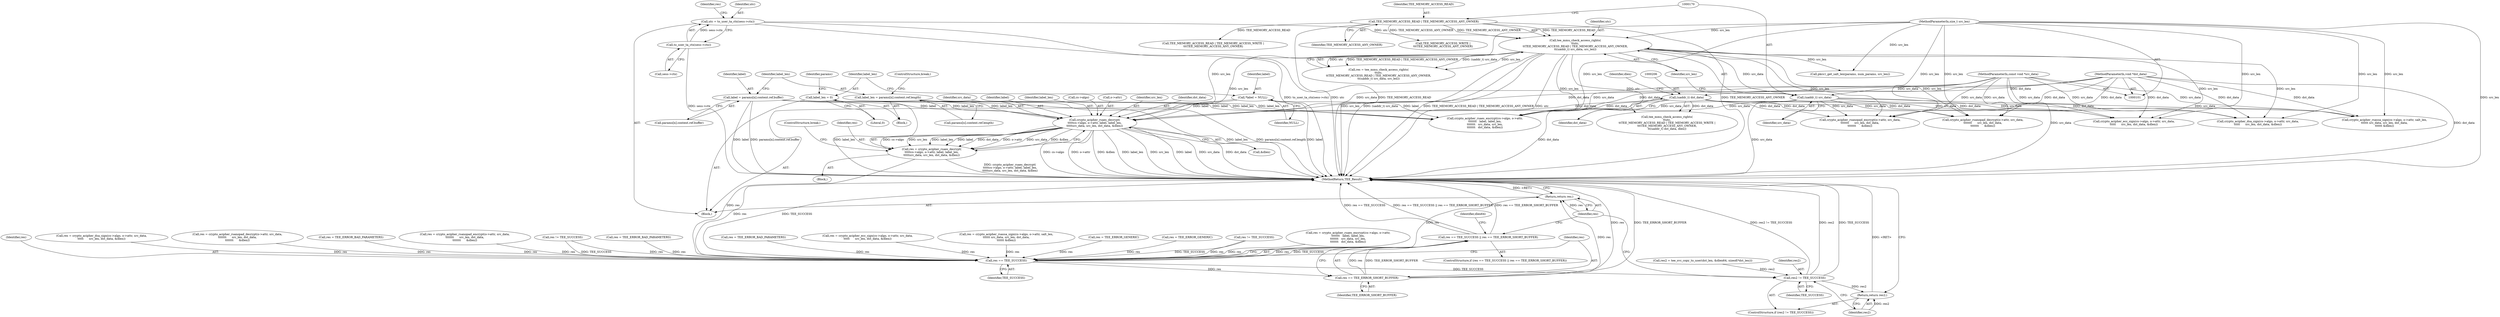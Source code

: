 digraph "0_optee_os_70697bf3c5dc3d201341b01a1a8e5bc6d2fb48f8@API" {
"1000408" [label="(Call,crypto_acipher_rsaes_decrypt(\n\t\t\t\t\tcs->algo, o->attr, label, label_len,\n\t\t\t\t\tsrc_data, src_len, dst_data, &dlen))"];
"1000352" [label="(Call,label = params[n].content.ref.buffer)"];
"1000117" [label="(Call,*label = NULL)"];
"1000363" [label="(Call,label_len = params[n].content.ref.length)"];
"1000121" [label="(Call,label_len = 0)"];
"1000169" [label="(Call,(uaddr_t) src_data)"];
"1000105" [label="(MethodParameterIn,const void *src_data)"];
"1000164" [label="(Call,tee_mmu_check_access_rights(\n\t\tutc,\n\t\tTEE_MEMORY_ACCESS_READ | TEE_MEMORY_ACCESS_ANY_OWNER,\n\t\t(uaddr_t) src_data, src_len))"];
"1000142" [label="(Call,utc = to_user_ta_ctx(sess->ctx))"];
"1000144" [label="(Call,to_user_ta_ctx(sess->ctx))"];
"1000166" [label="(Call,TEE_MEMORY_ACCESS_READ | TEE_MEMORY_ACCESS_ANY_OWNER)"];
"1000106" [label="(MethodParameterIn,size_t src_len)"];
"1000205" [label="(Call,(uaddr_t) dst_data)"];
"1000107" [label="(MethodParameterIn,void *dst_data)"];
"1000406" [label="(Call,res = crypto_acipher_rsaes_decrypt(\n\t\t\t\t\tcs->algo, o->attr, label, label_len,\n\t\t\t\t\tsrc_data, src_len, dst_data, &dlen))"];
"1000521" [label="(Call,res == TEE_SUCCESS)"];
"1000520" [label="(Call,res == TEE_SUCCESS || res == TEE_ERROR_SHORT_BUFFER)"];
"1000524" [label="(Call,res == TEE_ERROR_SHORT_BUFFER)"];
"1000547" [label="(Return,return res;)"];
"1000542" [label="(Call,res2 != TEE_SUCCESS)"];
"1000545" [label="(Return,return res2;)"];
"1000123" [label="(Literal,0)"];
"1000167" [label="(Identifier,TEE_MEMORY_ACCESS_READ)"];
"1000512" [label="(Call,res = TEE_ERROR_BAD_PARAMETERS)"];
"1000169" [label="(Call,(uaddr_t) src_data)"];
"1000168" [label="(Identifier,TEE_MEMORY_ACCESS_ANY_OWNER)"];
"1000532" [label="(Call,res2 = tee_svc_copy_to_user(dst_len, &dlen64, sizeof(*dst_len)))"];
"1000143" [label="(Identifier,utc)"];
"1000496" [label="(Call,res = crypto_acipher_ecc_sign(cs->algo, o->attr, src_data,\n\t\t\t\t\t      src_len, dst_data, &dlen))"];
"1000162" [label="(Call,res = tee_mmu_check_access_rights(\n\t\tutc,\n\t\tTEE_MEMORY_ACCESS_READ | TEE_MEMORY_ACCESS_ANY_OWNER,\n\t\t(uaddr_t) src_data, src_len))"];
"1000457" [label="(Call,res = crypto_acipher_rsassa_sign(cs->algo, o->attr, salt_len,\n\t\t\t\t\t\t src_data, src_len, dst_data,\n\t\t\t\t\t\t &dlen))"];
"1000408" [label="(Call,crypto_acipher_rsaes_decrypt(\n\t\t\t\t\tcs->algo, o->attr, label, label_len,\n\t\t\t\t\tsrc_data, src_len, dst_data, &dlen))"];
"1000417" [label="(Identifier,src_data)"];
"1000351" [label="(Block,)"];
"1000547" [label="(Return,return res;)"];
"1000407" [label="(Identifier,res)"];
"1000406" [label="(Call,res = crypto_acipher_rsaes_decrypt(\n\t\t\t\t\tcs->algo, o->attr, label, label_len,\n\t\t\t\t\tsrc_data, src_len, dst_data, &dlen))"];
"1000144" [label="(Call,to_user_ta_ctx(sess->ctx))"];
"1000546" [label="(Identifier,res2)"];
"1000207" [label="(Identifier,dst_data)"];
"1000523" [label="(Identifier,TEE_SUCCESS)"];
"1000274" [label="(Call,res = TEE_ERROR_GENERIC)"];
"1000548" [label="(Identifier,res)"];
"1000323" [label="(Call,res = TEE_ERROR_GENERIC)"];
"1000117" [label="(Call,*label = NULL)"];
"1000427" [label="(ControlStructure,break;)"];
"1000106" [label="(MethodParameterIn,size_t src_len)"];
"1000171" [label="(Identifier,src_data)"];
"1000524" [label="(Call,res == TEE_ERROR_SHORT_BUFFER)"];
"1000520" [label="(Call,res == TEE_SUCCESS || res == TEE_ERROR_SHORT_BUFFER)"];
"1000128" [label="(Identifier,params)"];
"1000259" [label="(Call,res != TEE_SUCCESS)"];
"1000354" [label="(Call,params[n].content.ref.buffer)"];
"1000525" [label="(Identifier,res)"];
"1000415" [label="(Identifier,label)"];
"1000202" [label="(Call,TEE_MEMORY_ACCESS_WRITE |\n\t\t\tTEE_MEMORY_ACCESS_ANY_OWNER)"];
"1000382" [label="(Call,res = crypto_acipher_rsaes_encrypt(cs->algo, o->attr,\n\t\t\t\t\t\t\t   label, label_len,\n\t\t\t\t\t\t\t   src_data, src_len,\n\t\t\t\t\t\t\t   dst_data, &dlen))"];
"1000416" [label="(Identifier,label_len)"];
"1000119" [label="(Identifier,NULL)"];
"1000107" [label="(MethodParameterIn,void *dst_data)"];
"1000409" [label="(Call,cs->algo)"];
"1000208" [label="(Identifier,dlen)"];
"1000352" [label="(Call,label = params[n].content.ref.buffer)"];
"1000420" [label="(Call,&dlen)"];
"1000353" [label="(Identifier,label)"];
"1000522" [label="(Identifier,res)"];
"1000541" [label="(ControlStructure,if (res2 != TEE_SUCCESS))"];
"1000145" [label="(Call,sess->ctx)"];
"1000478" [label="(Call,crypto_acipher_dsa_sign(cs->algo, o->attr, src_data,\n\t\t\t\t\t      src_len, dst_data, &dlen))"];
"1000118" [label="(Identifier,label)"];
"1000374" [label="(ControlStructure,break;)"];
"1000453" [label="(Call,pkcs1_get_salt_len(params, num_params, src_len))"];
"1000476" [label="(Call,res = crypto_acipher_dsa_sign(cs->algo, o->attr, src_data,\n\t\t\t\t\t      src_len, dst_data, &dlen))"];
"1000166" [label="(Call,TEE_MEMORY_ACCESS_READ | TEE_MEMORY_ACCESS_ANY_OWNER)"];
"1000544" [label="(Identifier,TEE_SUCCESS)"];
"1000412" [label="(Call,o->attr)"];
"1000418" [label="(Identifier,src_len)"];
"1000521" [label="(Call,res == TEE_SUCCESS)"];
"1000109" [label="(Block,)"];
"1000543" [label="(Identifier,res2)"];
"1000122" [label="(Identifier,label_len)"];
"1000105" [label="(MethodParameterIn,const void *src_data)"];
"1000365" [label="(Call,params[n].content.ref.length)"];
"1000363" [label="(Call,label_len = params[n].content.ref.length)"];
"1000526" [label="(Identifier,TEE_ERROR_SHORT_BUFFER)"];
"1000164" [label="(Call,tee_mmu_check_access_rights(\n\t\tutc,\n\t\tTEE_MEMORY_ACCESS_READ | TEE_MEMORY_ACCESS_ANY_OWNER,\n\t\t(uaddr_t) src_data, src_len))"];
"1000205" [label="(Call,(uaddr_t) dst_data)"];
"1000310" [label="(Call,res = crypto_acipher_rsanopad_decrypt(o->attr, src_data,\n\t\t\t\t\t\t\t      src_len, dst_data,\n\t\t\t\t\t\t\t      &dlen))"];
"1000172" [label="(Identifier,src_len)"];
"1000364" [label="(Identifier,label_len)"];
"1000198" [label="(Call,tee_mmu_check_access_rights(\n\t\tutc,\n\t\tTEE_MEMORY_ACCESS_READ | TEE_MEMORY_ACCESS_WRITE |\n\t\t\tTEE_MEMORY_ACCESS_ANY_OWNER,\n\t\t(uaddr_t) dst_data, dlen))"];
"1000121" [label="(Call,label_len = 0)"];
"1000447" [label="(Call,res = TEE_ERROR_BAD_PARAMETERS)"];
"1000165" [label="(Identifier,utc)"];
"1000384" [label="(Call,crypto_acipher_rsaes_encrypt(cs->algo, o->attr,\n\t\t\t\t\t\t\t   label, label_len,\n\t\t\t\t\t\t\t   src_data, src_len,\n\t\t\t\t\t\t\t   dst_data, &dlen))"];
"1000405" [label="(Block,)"];
"1000549" [label="(MethodReturn,TEE_Result)"];
"1000498" [label="(Call,crypto_acipher_ecc_sign(cs->algo, o->attr, src_data,\n\t\t\t\t\t      src_len, dst_data, &dlen))"];
"1000530" [label="(Identifier,dlen64)"];
"1000200" [label="(Call,TEE_MEMORY_ACCESS_READ | TEE_MEMORY_ACCESS_WRITE |\n\t\t\tTEE_MEMORY_ACCESS_ANY_OWNER)"];
"1000545" [label="(Return,return res2;)"];
"1000419" [label="(Identifier,dst_data)"];
"1000519" [label="(ControlStructure,if (res == TEE_SUCCESS || res == TEE_ERROR_SHORT_BUFFER))"];
"1000459" [label="(Call,crypto_acipher_rsassa_sign(cs->algo, o->attr, salt_len,\n\t\t\t\t\t\t src_data, src_len, dst_data,\n\t\t\t\t\t\t &dlen))"];
"1000149" [label="(Identifier,res)"];
"1000542" [label="(Call,res2 != TEE_SUCCESS)"];
"1000291" [label="(Call,res = crypto_acipher_rsanopad_encrypt(o->attr, src_data,\n\t\t\t\t\t\t\t      src_len, dst_data,\n\t\t\t\t\t\t\t      &dlen))"];
"1000293" [label="(Call,crypto_acipher_rsanopad_encrypt(o->attr, src_data,\n\t\t\t\t\t\t\t      src_len, dst_data,\n\t\t\t\t\t\t\t      &dlen))"];
"1000245" [label="(Call,res != TEE_SUCCESS)"];
"1000142" [label="(Call,utc = to_user_ta_ctx(sess->ctx))"];
"1000312" [label="(Call,crypto_acipher_rsanopad_decrypt(o->attr, src_data,\n\t\t\t\t\t\t\t      src_len, dst_data,\n\t\t\t\t\t\t\t      &dlen))"];
"1000424" [label="(Call,res = TEE_ERROR_BAD_PARAMETERS)"];
"1000408" -> "1000406"  [label="AST: "];
"1000408" -> "1000420"  [label="CFG: "];
"1000409" -> "1000408"  [label="AST: "];
"1000412" -> "1000408"  [label="AST: "];
"1000415" -> "1000408"  [label="AST: "];
"1000416" -> "1000408"  [label="AST: "];
"1000417" -> "1000408"  [label="AST: "];
"1000418" -> "1000408"  [label="AST: "];
"1000419" -> "1000408"  [label="AST: "];
"1000420" -> "1000408"  [label="AST: "];
"1000406" -> "1000408"  [label="CFG: "];
"1000408" -> "1000549"  [label="DDG: cs->algo"];
"1000408" -> "1000549"  [label="DDG: o->attr"];
"1000408" -> "1000549"  [label="DDG: &dlen"];
"1000408" -> "1000549"  [label="DDG: label_len"];
"1000408" -> "1000549"  [label="DDG: src_len"];
"1000408" -> "1000549"  [label="DDG: label"];
"1000408" -> "1000549"  [label="DDG: src_data"];
"1000408" -> "1000549"  [label="DDG: dst_data"];
"1000408" -> "1000406"  [label="DDG: cs->algo"];
"1000408" -> "1000406"  [label="DDG: src_len"];
"1000408" -> "1000406"  [label="DDG: label_len"];
"1000408" -> "1000406"  [label="DDG: label"];
"1000408" -> "1000406"  [label="DDG: dst_data"];
"1000408" -> "1000406"  [label="DDG: o->attr"];
"1000408" -> "1000406"  [label="DDG: src_data"];
"1000408" -> "1000406"  [label="DDG: &dlen"];
"1000352" -> "1000408"  [label="DDG: label"];
"1000117" -> "1000408"  [label="DDG: label"];
"1000363" -> "1000408"  [label="DDG: label_len"];
"1000121" -> "1000408"  [label="DDG: label_len"];
"1000169" -> "1000408"  [label="DDG: src_data"];
"1000105" -> "1000408"  [label="DDG: src_data"];
"1000164" -> "1000408"  [label="DDG: src_len"];
"1000106" -> "1000408"  [label="DDG: src_len"];
"1000205" -> "1000408"  [label="DDG: dst_data"];
"1000107" -> "1000408"  [label="DDG: dst_data"];
"1000352" -> "1000351"  [label="AST: "];
"1000352" -> "1000354"  [label="CFG: "];
"1000353" -> "1000352"  [label="AST: "];
"1000354" -> "1000352"  [label="AST: "];
"1000364" -> "1000352"  [label="CFG: "];
"1000352" -> "1000549"  [label="DDG: label"];
"1000352" -> "1000549"  [label="DDG: params[n].content.ref.buffer"];
"1000352" -> "1000384"  [label="DDG: label"];
"1000117" -> "1000109"  [label="AST: "];
"1000117" -> "1000119"  [label="CFG: "];
"1000118" -> "1000117"  [label="AST: "];
"1000119" -> "1000117"  [label="AST: "];
"1000122" -> "1000117"  [label="CFG: "];
"1000117" -> "1000549"  [label="DDG: label"];
"1000117" -> "1000384"  [label="DDG: label"];
"1000363" -> "1000351"  [label="AST: "];
"1000363" -> "1000365"  [label="CFG: "];
"1000364" -> "1000363"  [label="AST: "];
"1000365" -> "1000363"  [label="AST: "];
"1000374" -> "1000363"  [label="CFG: "];
"1000363" -> "1000549"  [label="DDG: params[n].content.ref.length"];
"1000363" -> "1000549"  [label="DDG: label_len"];
"1000363" -> "1000384"  [label="DDG: label_len"];
"1000121" -> "1000109"  [label="AST: "];
"1000121" -> "1000123"  [label="CFG: "];
"1000122" -> "1000121"  [label="AST: "];
"1000123" -> "1000121"  [label="AST: "];
"1000128" -> "1000121"  [label="CFG: "];
"1000121" -> "1000549"  [label="DDG: label_len"];
"1000121" -> "1000384"  [label="DDG: label_len"];
"1000169" -> "1000164"  [label="AST: "];
"1000169" -> "1000171"  [label="CFG: "];
"1000170" -> "1000169"  [label="AST: "];
"1000171" -> "1000169"  [label="AST: "];
"1000172" -> "1000169"  [label="CFG: "];
"1000169" -> "1000549"  [label="DDG: src_data"];
"1000169" -> "1000164"  [label="DDG: src_data"];
"1000105" -> "1000169"  [label="DDG: src_data"];
"1000169" -> "1000293"  [label="DDG: src_data"];
"1000169" -> "1000312"  [label="DDG: src_data"];
"1000169" -> "1000384"  [label="DDG: src_data"];
"1000169" -> "1000459"  [label="DDG: src_data"];
"1000169" -> "1000478"  [label="DDG: src_data"];
"1000169" -> "1000498"  [label="DDG: src_data"];
"1000105" -> "1000101"  [label="AST: "];
"1000105" -> "1000549"  [label="DDG: src_data"];
"1000105" -> "1000293"  [label="DDG: src_data"];
"1000105" -> "1000312"  [label="DDG: src_data"];
"1000105" -> "1000384"  [label="DDG: src_data"];
"1000105" -> "1000459"  [label="DDG: src_data"];
"1000105" -> "1000478"  [label="DDG: src_data"];
"1000105" -> "1000498"  [label="DDG: src_data"];
"1000164" -> "1000162"  [label="AST: "];
"1000164" -> "1000172"  [label="CFG: "];
"1000165" -> "1000164"  [label="AST: "];
"1000166" -> "1000164"  [label="AST: "];
"1000172" -> "1000164"  [label="AST: "];
"1000162" -> "1000164"  [label="CFG: "];
"1000164" -> "1000549"  [label="DDG: src_len"];
"1000164" -> "1000549"  [label="DDG: (uaddr_t) src_data"];
"1000164" -> "1000549"  [label="DDG: TEE_MEMORY_ACCESS_READ | TEE_MEMORY_ACCESS_ANY_OWNER"];
"1000164" -> "1000549"  [label="DDG: utc"];
"1000164" -> "1000162"  [label="DDG: utc"];
"1000164" -> "1000162"  [label="DDG: TEE_MEMORY_ACCESS_READ | TEE_MEMORY_ACCESS_ANY_OWNER"];
"1000164" -> "1000162"  [label="DDG: (uaddr_t) src_data"];
"1000164" -> "1000162"  [label="DDG: src_len"];
"1000142" -> "1000164"  [label="DDG: utc"];
"1000166" -> "1000164"  [label="DDG: TEE_MEMORY_ACCESS_READ"];
"1000166" -> "1000164"  [label="DDG: TEE_MEMORY_ACCESS_ANY_OWNER"];
"1000106" -> "1000164"  [label="DDG: src_len"];
"1000164" -> "1000198"  [label="DDG: utc"];
"1000164" -> "1000293"  [label="DDG: src_len"];
"1000164" -> "1000312"  [label="DDG: src_len"];
"1000164" -> "1000384"  [label="DDG: src_len"];
"1000164" -> "1000453"  [label="DDG: src_len"];
"1000164" -> "1000478"  [label="DDG: src_len"];
"1000164" -> "1000498"  [label="DDG: src_len"];
"1000142" -> "1000109"  [label="AST: "];
"1000142" -> "1000144"  [label="CFG: "];
"1000143" -> "1000142"  [label="AST: "];
"1000144" -> "1000142"  [label="AST: "];
"1000149" -> "1000142"  [label="CFG: "];
"1000142" -> "1000549"  [label="DDG: to_user_ta_ctx(sess->ctx)"];
"1000142" -> "1000549"  [label="DDG: utc"];
"1000144" -> "1000142"  [label="DDG: sess->ctx"];
"1000144" -> "1000145"  [label="CFG: "];
"1000145" -> "1000144"  [label="AST: "];
"1000144" -> "1000549"  [label="DDG: sess->ctx"];
"1000166" -> "1000168"  [label="CFG: "];
"1000167" -> "1000166"  [label="AST: "];
"1000168" -> "1000166"  [label="AST: "];
"1000170" -> "1000166"  [label="CFG: "];
"1000166" -> "1000549"  [label="DDG: TEE_MEMORY_ACCESS_ANY_OWNER"];
"1000166" -> "1000549"  [label="DDG: TEE_MEMORY_ACCESS_READ"];
"1000166" -> "1000200"  [label="DDG: TEE_MEMORY_ACCESS_READ"];
"1000166" -> "1000202"  [label="DDG: TEE_MEMORY_ACCESS_ANY_OWNER"];
"1000106" -> "1000101"  [label="AST: "];
"1000106" -> "1000549"  [label="DDG: src_len"];
"1000106" -> "1000293"  [label="DDG: src_len"];
"1000106" -> "1000312"  [label="DDG: src_len"];
"1000106" -> "1000384"  [label="DDG: src_len"];
"1000106" -> "1000453"  [label="DDG: src_len"];
"1000106" -> "1000459"  [label="DDG: src_len"];
"1000106" -> "1000478"  [label="DDG: src_len"];
"1000106" -> "1000498"  [label="DDG: src_len"];
"1000205" -> "1000198"  [label="AST: "];
"1000205" -> "1000207"  [label="CFG: "];
"1000206" -> "1000205"  [label="AST: "];
"1000207" -> "1000205"  [label="AST: "];
"1000208" -> "1000205"  [label="CFG: "];
"1000205" -> "1000549"  [label="DDG: dst_data"];
"1000205" -> "1000198"  [label="DDG: dst_data"];
"1000107" -> "1000205"  [label="DDG: dst_data"];
"1000205" -> "1000293"  [label="DDG: dst_data"];
"1000205" -> "1000312"  [label="DDG: dst_data"];
"1000205" -> "1000384"  [label="DDG: dst_data"];
"1000205" -> "1000459"  [label="DDG: dst_data"];
"1000205" -> "1000478"  [label="DDG: dst_data"];
"1000205" -> "1000498"  [label="DDG: dst_data"];
"1000107" -> "1000101"  [label="AST: "];
"1000107" -> "1000549"  [label="DDG: dst_data"];
"1000107" -> "1000293"  [label="DDG: dst_data"];
"1000107" -> "1000312"  [label="DDG: dst_data"];
"1000107" -> "1000384"  [label="DDG: dst_data"];
"1000107" -> "1000459"  [label="DDG: dst_data"];
"1000107" -> "1000478"  [label="DDG: dst_data"];
"1000107" -> "1000498"  [label="DDG: dst_data"];
"1000406" -> "1000405"  [label="AST: "];
"1000407" -> "1000406"  [label="AST: "];
"1000427" -> "1000406"  [label="CFG: "];
"1000406" -> "1000549"  [label="DDG: crypto_acipher_rsaes_decrypt(\n\t\t\t\t\tcs->algo, o->attr, label, label_len,\n\t\t\t\t\tsrc_data, src_len, dst_data, &dlen)"];
"1000406" -> "1000521"  [label="DDG: res"];
"1000521" -> "1000520"  [label="AST: "];
"1000521" -> "1000523"  [label="CFG: "];
"1000522" -> "1000521"  [label="AST: "];
"1000523" -> "1000521"  [label="AST: "];
"1000525" -> "1000521"  [label="CFG: "];
"1000520" -> "1000521"  [label="CFG: "];
"1000521" -> "1000549"  [label="DDG: res"];
"1000521" -> "1000549"  [label="DDG: TEE_SUCCESS"];
"1000521" -> "1000520"  [label="DDG: res"];
"1000521" -> "1000520"  [label="DDG: TEE_SUCCESS"];
"1000259" -> "1000521"  [label="DDG: res"];
"1000259" -> "1000521"  [label="DDG: TEE_SUCCESS"];
"1000274" -> "1000521"  [label="DDG: res"];
"1000512" -> "1000521"  [label="DDG: res"];
"1000310" -> "1000521"  [label="DDG: res"];
"1000496" -> "1000521"  [label="DDG: res"];
"1000323" -> "1000521"  [label="DDG: res"];
"1000457" -> "1000521"  [label="DDG: res"];
"1000447" -> "1000521"  [label="DDG: res"];
"1000245" -> "1000521"  [label="DDG: res"];
"1000245" -> "1000521"  [label="DDG: TEE_SUCCESS"];
"1000291" -> "1000521"  [label="DDG: res"];
"1000382" -> "1000521"  [label="DDG: res"];
"1000424" -> "1000521"  [label="DDG: res"];
"1000476" -> "1000521"  [label="DDG: res"];
"1000521" -> "1000524"  [label="DDG: res"];
"1000521" -> "1000542"  [label="DDG: TEE_SUCCESS"];
"1000521" -> "1000547"  [label="DDG: res"];
"1000520" -> "1000519"  [label="AST: "];
"1000520" -> "1000524"  [label="CFG: "];
"1000524" -> "1000520"  [label="AST: "];
"1000530" -> "1000520"  [label="CFG: "];
"1000548" -> "1000520"  [label="CFG: "];
"1000520" -> "1000549"  [label="DDG: res == TEE_SUCCESS || res == TEE_ERROR_SHORT_BUFFER"];
"1000520" -> "1000549"  [label="DDG: res == TEE_ERROR_SHORT_BUFFER"];
"1000520" -> "1000549"  [label="DDG: res == TEE_SUCCESS"];
"1000524" -> "1000520"  [label="DDG: res"];
"1000524" -> "1000520"  [label="DDG: TEE_ERROR_SHORT_BUFFER"];
"1000524" -> "1000526"  [label="CFG: "];
"1000525" -> "1000524"  [label="AST: "];
"1000526" -> "1000524"  [label="AST: "];
"1000524" -> "1000549"  [label="DDG: res"];
"1000524" -> "1000549"  [label="DDG: TEE_ERROR_SHORT_BUFFER"];
"1000524" -> "1000547"  [label="DDG: res"];
"1000547" -> "1000109"  [label="AST: "];
"1000547" -> "1000548"  [label="CFG: "];
"1000548" -> "1000547"  [label="AST: "];
"1000549" -> "1000547"  [label="CFG: "];
"1000547" -> "1000549"  [label="DDG: <RET>"];
"1000548" -> "1000547"  [label="DDG: res"];
"1000542" -> "1000541"  [label="AST: "];
"1000542" -> "1000544"  [label="CFG: "];
"1000543" -> "1000542"  [label="AST: "];
"1000544" -> "1000542"  [label="AST: "];
"1000546" -> "1000542"  [label="CFG: "];
"1000548" -> "1000542"  [label="CFG: "];
"1000542" -> "1000549"  [label="DDG: res2 != TEE_SUCCESS"];
"1000542" -> "1000549"  [label="DDG: res2"];
"1000542" -> "1000549"  [label="DDG: TEE_SUCCESS"];
"1000532" -> "1000542"  [label="DDG: res2"];
"1000542" -> "1000545"  [label="DDG: res2"];
"1000545" -> "1000541"  [label="AST: "];
"1000545" -> "1000546"  [label="CFG: "];
"1000546" -> "1000545"  [label="AST: "];
"1000549" -> "1000545"  [label="CFG: "];
"1000545" -> "1000549"  [label="DDG: <RET>"];
"1000546" -> "1000545"  [label="DDG: res2"];
}
